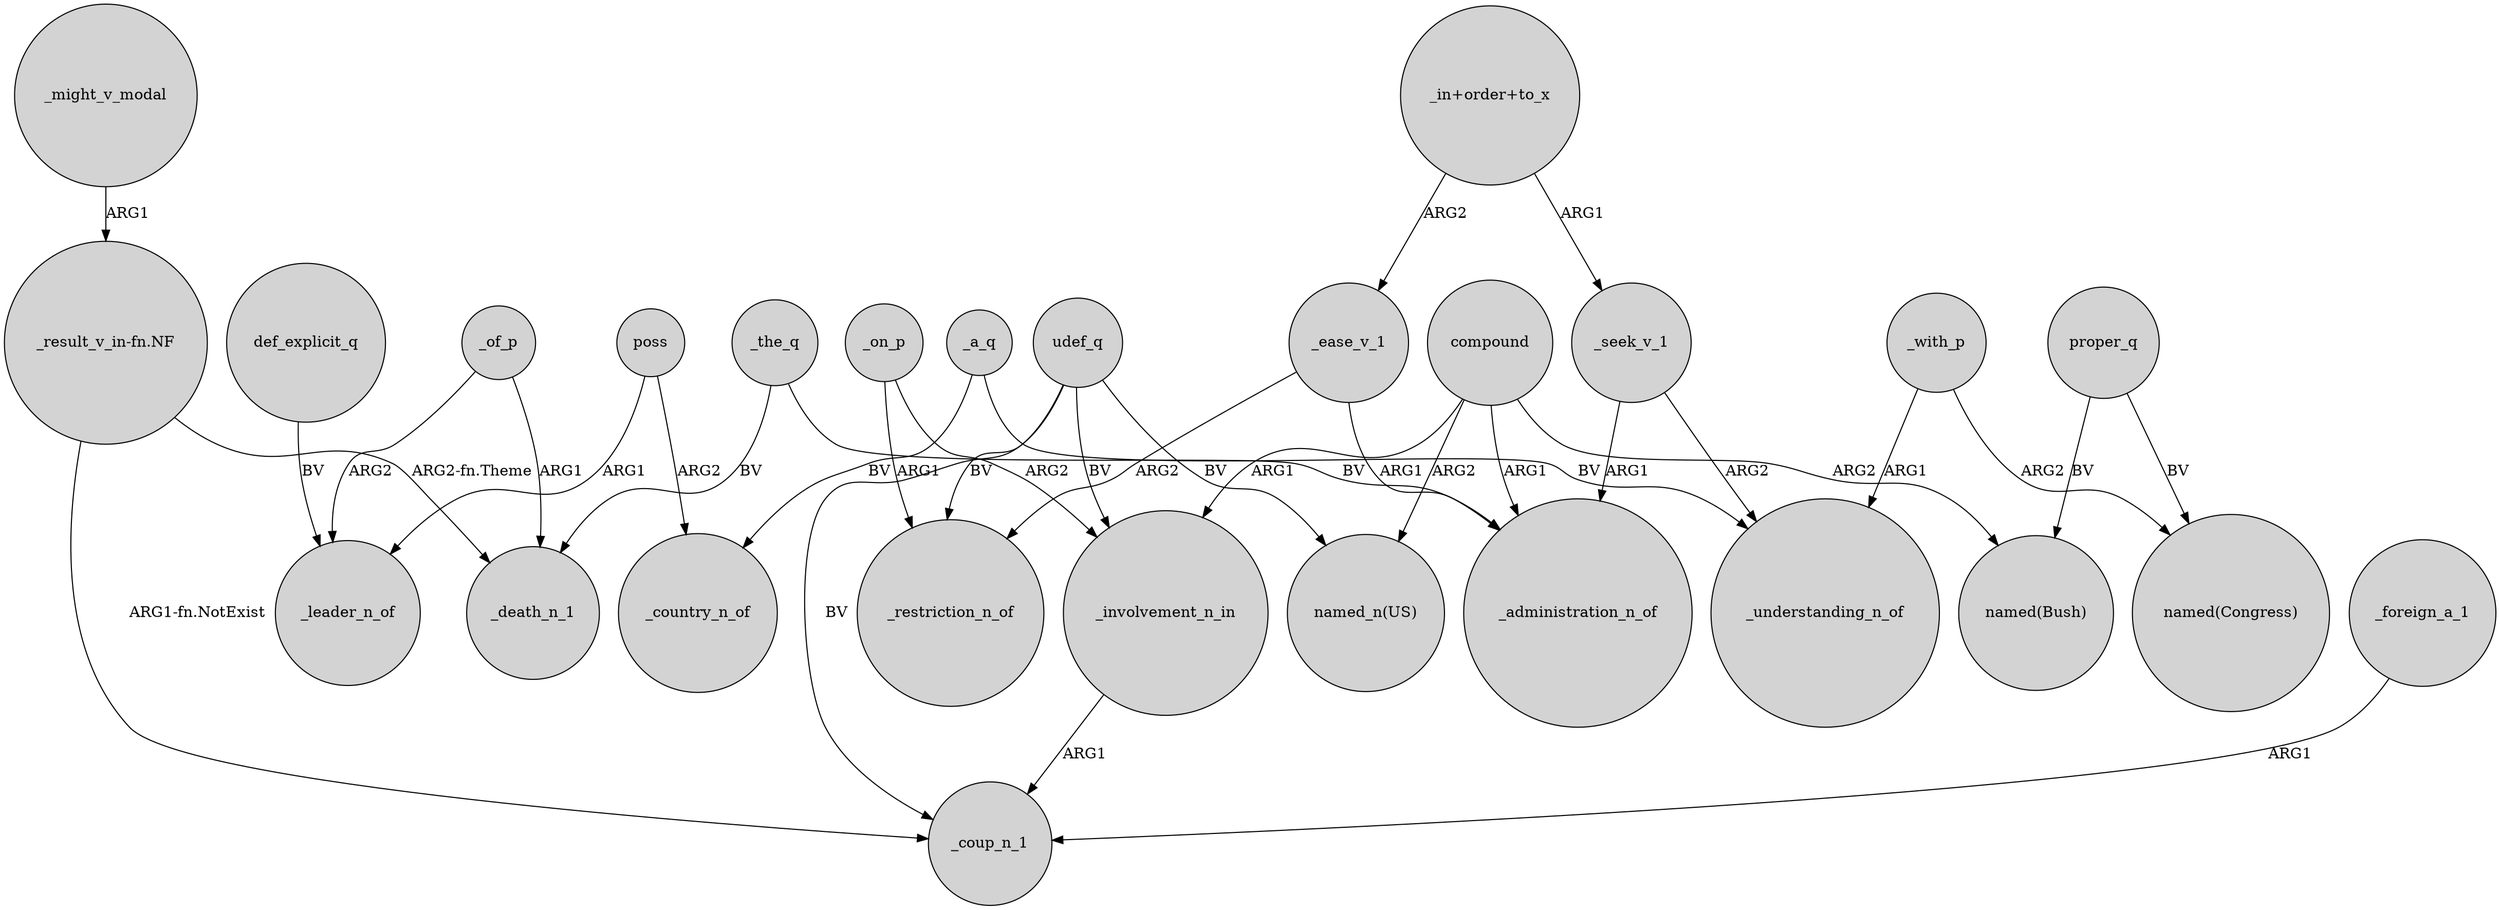 digraph {
	node [shape=circle style=filled]
	_a_q -> _understanding_n_of [label=BV]
	"_in+order+to_x" -> _ease_v_1 [label=ARG2]
	def_explicit_q -> _leader_n_of [label=BV]
	poss -> _country_n_of [label=ARG2]
	"_result_v_in-fn.NF" -> _coup_n_1 [label="ARG1-fn.NotExist"]
	udef_q -> "named_n(US)" [label=BV]
	_ease_v_1 -> _administration_n_of [label=ARG1]
	_on_p -> _involvement_n_in [label=ARG2]
	compound -> "named(Bush)" [label=ARG2]
	_seek_v_1 -> _administration_n_of [label=ARG1]
	compound -> _administration_n_of [label=ARG1]
	_of_p -> _death_n_1 [label=ARG1]
	udef_q -> _coup_n_1 [label=BV]
	_might_v_modal -> "_result_v_in-fn.NF" [label=ARG1]
	udef_q -> _restriction_n_of [label=BV]
	udef_q -> _involvement_n_in [label=BV]
	poss -> _leader_n_of [label=ARG1]
	compound -> "named_n(US)" [label=ARG2]
	proper_q -> "named(Congress)" [label=BV]
	_of_p -> _leader_n_of [label=ARG2]
	_with_p -> "named(Congress)" [label=ARG2]
	_involvement_n_in -> _coup_n_1 [label=ARG1]
	compound -> _involvement_n_in [label=ARG1]
	_with_p -> _understanding_n_of [label=ARG1]
	_a_q -> _country_n_of [label=BV]
	proper_q -> "named(Bush)" [label=BV]
	_ease_v_1 -> _restriction_n_of [label=ARG2]
	"_in+order+to_x" -> _seek_v_1 [label=ARG1]
	_foreign_a_1 -> _coup_n_1 [label=ARG1]
	_the_q -> _administration_n_of [label=BV]
	_on_p -> _restriction_n_of [label=ARG1]
	_the_q -> _death_n_1 [label=BV]
	_seek_v_1 -> _understanding_n_of [label=ARG2]
	"_result_v_in-fn.NF" -> _death_n_1 [label="ARG2-fn.Theme"]
}
